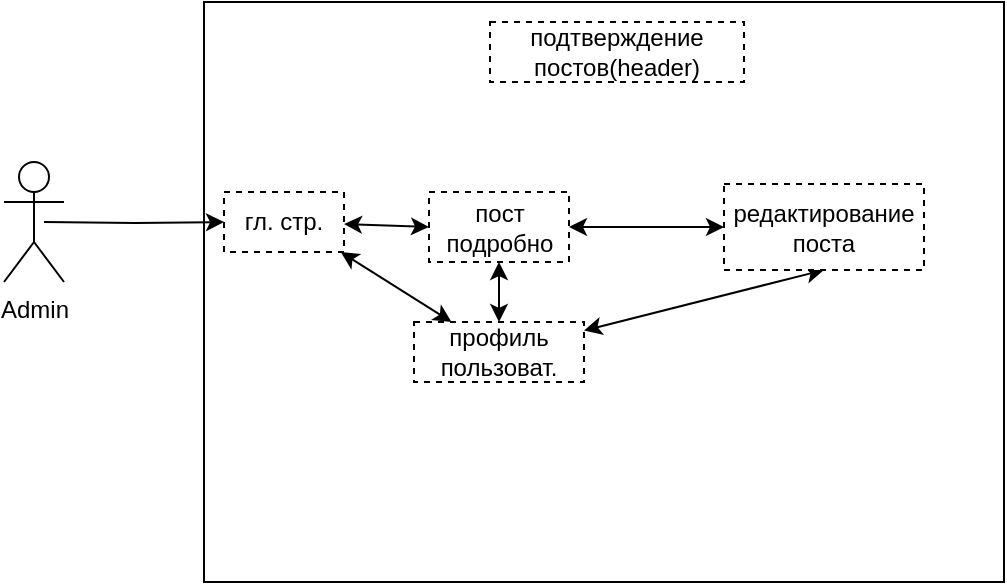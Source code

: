 <mxfile version="12.0.2" type="device" pages="1"><diagram id="jXf_H2G_Z_UfEEoA2Vxi" name="Page-1"><mxGraphModel dx="962" dy="525" grid="1" gridSize="10" guides="1" tooltips="1" connect="1" arrows="1" fold="1" page="1" pageScale="1" pageWidth="827" pageHeight="1169" math="0" shadow="0"><root><mxCell id="0"/><mxCell id="1" parent="0"/><mxCell id="WXgAgc78fWCgwf2_0kec-1" value="Admin" style="shape=umlActor;verticalLabelPosition=bottom;labelBackgroundColor=#ffffff;verticalAlign=top;html=1;outlineConnect=0;" parent="1" vertex="1"><mxGeometry x="110" y="170" width="30" height="60" as="geometry"/></mxCell><mxCell id="WXgAgc78fWCgwf2_0kec-2" value="" style="rounded=0;whiteSpace=wrap;html=1;" parent="1" vertex="1"><mxGeometry x="210" y="90" width="400" height="290" as="geometry"/></mxCell><mxCell id="WXgAgc78fWCgwf2_0kec-3" style="edgeStyle=orthogonalEdgeStyle;rounded=0;orthogonalLoop=1;jettySize=auto;html=1;entryX=0;entryY=0.5;entryDx=0;entryDy=0;" parent="1" target="WXgAgc78fWCgwf2_0kec-5" edge="1"><mxGeometry relative="1" as="geometry"><mxPoint x="130" y="200" as="sourcePoint"/></mxGeometry></mxCell><mxCell id="WXgAgc78fWCgwf2_0kec-4" style="edgeStyle=none;rounded=0;orthogonalLoop=1;jettySize=auto;html=1;entryX=0;entryY=0.5;entryDx=0;entryDy=0;startArrow=classic;startFill=1;" parent="1" source="WXgAgc78fWCgwf2_0kec-5" target="WXgAgc78fWCgwf2_0kec-7" edge="1"><mxGeometry relative="1" as="geometry"/></mxCell><mxCell id="WXgAgc78fWCgwf2_0kec-5" value="гл. стр." style="rounded=0;whiteSpace=wrap;html=1;dashed=1;rotation=0;" parent="1" vertex="1"><mxGeometry x="220" y="185" width="60" height="30" as="geometry"/></mxCell><mxCell id="WXgAgc78fWCgwf2_0kec-6" style="edgeStyle=none;rounded=0;orthogonalLoop=1;jettySize=auto;html=1;startArrow=classic;startFill=1;" parent="1" source="WXgAgc78fWCgwf2_0kec-7" target="WXgAgc78fWCgwf2_0kec-9" edge="1"><mxGeometry relative="1" as="geometry"/></mxCell><mxCell id="MGlVfXdq_IO826ykNNno-1" style="rounded=0;orthogonalLoop=1;jettySize=auto;html=1;entryX=0;entryY=0.5;entryDx=0;entryDy=0;startArrow=classic;startFill=1;" edge="1" parent="1" source="WXgAgc78fWCgwf2_0kec-7" target="WXgAgc78fWCgwf2_0kec-10"><mxGeometry relative="1" as="geometry"/></mxCell><mxCell id="WXgAgc78fWCgwf2_0kec-7" value="пост подробно" style="rounded=0;whiteSpace=wrap;html=1;dashed=1;" parent="1" vertex="1"><mxGeometry x="322.5" y="185" width="70" height="35" as="geometry"/></mxCell><mxCell id="WXgAgc78fWCgwf2_0kec-8" style="edgeStyle=none;rounded=0;orthogonalLoop=1;jettySize=auto;html=1;entryX=0.973;entryY=1;entryDx=0;entryDy=0;entryPerimeter=0;startArrow=classic;startFill=1;" parent="1" source="WXgAgc78fWCgwf2_0kec-9" target="WXgAgc78fWCgwf2_0kec-5" edge="1"><mxGeometry relative="1" as="geometry"/></mxCell><mxCell id="WXgAgc78fWCgwf2_0kec-11" style="rounded=0;orthogonalLoop=1;jettySize=auto;html=1;entryX=0.5;entryY=1;entryDx=0;entryDy=0;startArrow=classic;startFill=1;" parent="1" source="WXgAgc78fWCgwf2_0kec-9" target="WXgAgc78fWCgwf2_0kec-10" edge="1"><mxGeometry relative="1" as="geometry"/></mxCell><mxCell id="WXgAgc78fWCgwf2_0kec-9" value="профиль пользоват." style="rounded=0;whiteSpace=wrap;html=1;dashed=1;" parent="1" vertex="1"><mxGeometry x="315" y="250" width="85" height="30" as="geometry"/></mxCell><mxCell id="WXgAgc78fWCgwf2_0kec-10" value="редактирование&lt;br&gt;поста" style="rounded=0;whiteSpace=wrap;html=1;dashed=1;" parent="1" vertex="1"><mxGeometry x="470" y="181" width="100" height="43" as="geometry"/></mxCell><mxCell id="WXgAgc78fWCgwf2_0kec-12" value="подтверждение постов(header)" style="rounded=0;whiteSpace=wrap;html=1;dashed=1;" parent="1" vertex="1"><mxGeometry x="353" y="100" width="127" height="30" as="geometry"/></mxCell></root></mxGraphModel></diagram></mxfile>